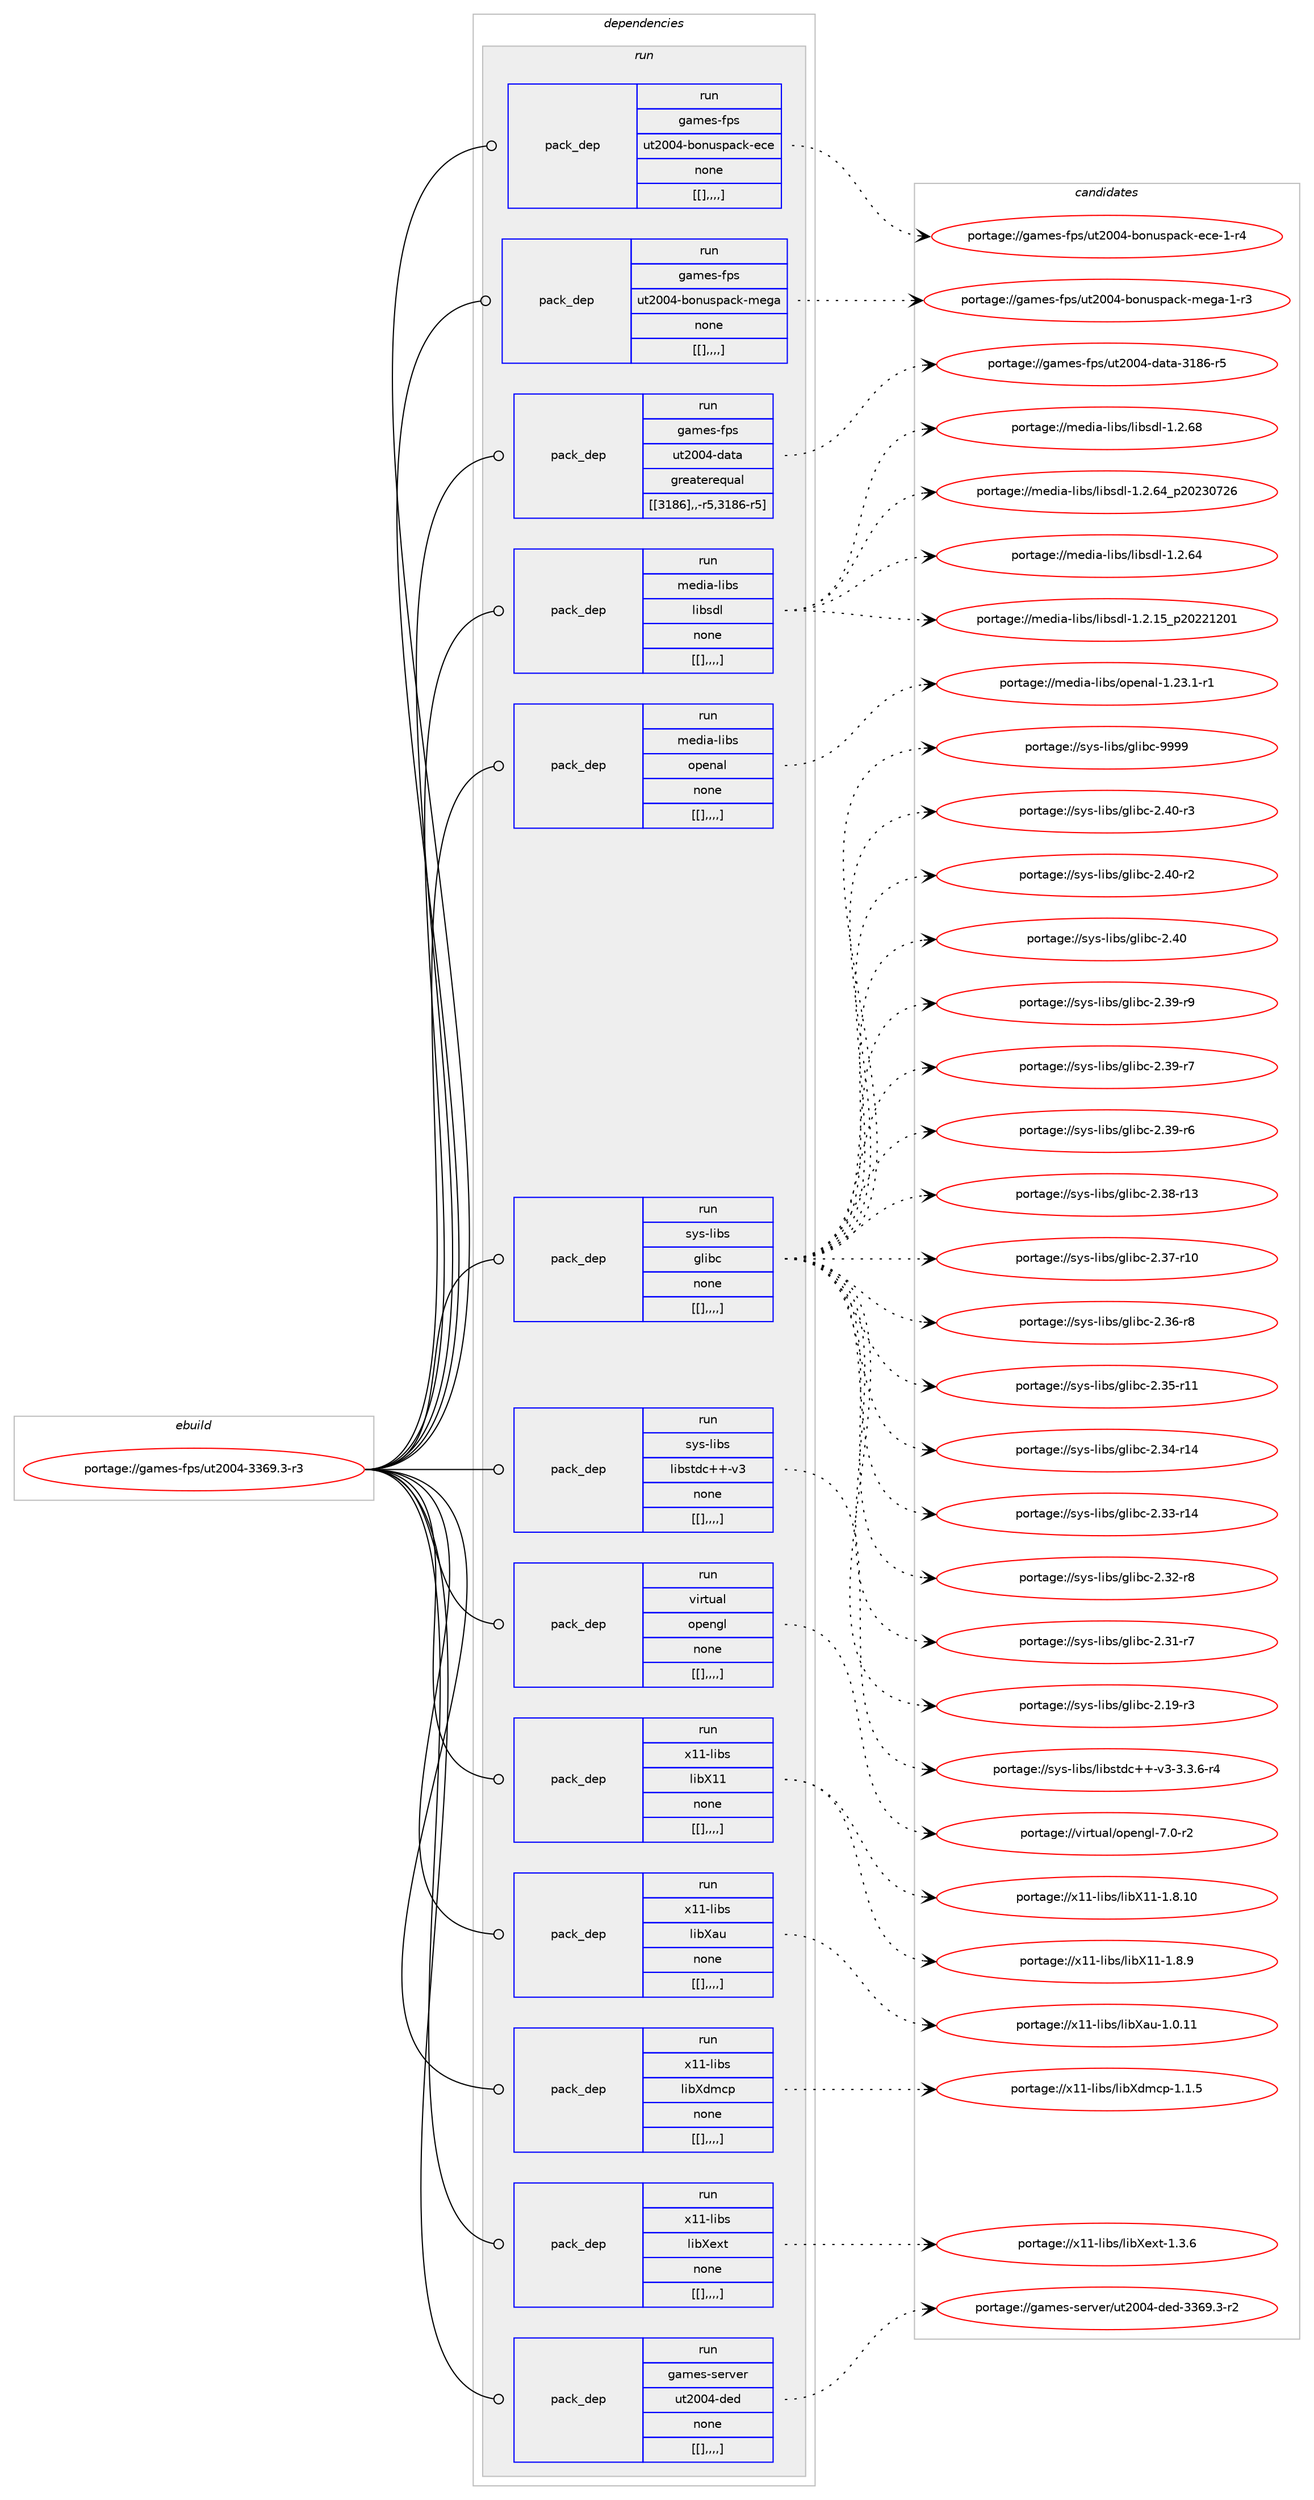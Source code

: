 digraph prolog {

# *************
# Graph options
# *************

newrank=true;
concentrate=true;
compound=true;
graph [rankdir=LR,fontname=Helvetica,fontsize=10,ranksep=1.5];#, ranksep=2.5, nodesep=0.2];
edge  [arrowhead=vee];
node  [fontname=Helvetica,fontsize=10];

# **********
# The ebuild
# **********

subgraph cluster_leftcol {
color=gray;
label=<<i>ebuild</i>>;
id [label="portage://games-fps/ut2004-3369.3-r3", color=red, width=4, href="../games-fps/ut2004-3369.3-r3.svg"];
}

# ****************
# The dependencies
# ****************

subgraph cluster_midcol {
color=gray;
label=<<i>dependencies</i>>;
subgraph cluster_compile {
fillcolor="#eeeeee";
style=filled;
label=<<i>compile</i>>;
}
subgraph cluster_compileandrun {
fillcolor="#eeeeee";
style=filled;
label=<<i>compile and run</i>>;
}
subgraph cluster_run {
fillcolor="#eeeeee";
style=filled;
label=<<i>run</i>>;
subgraph pack166754 {
dependency234115 [label=<<TABLE BORDER="0" CELLBORDER="1" CELLSPACING="0" CELLPADDING="4" WIDTH="220"><TR><TD ROWSPAN="6" CELLPADDING="30">pack_dep</TD></TR><TR><TD WIDTH="110">run</TD></TR><TR><TD>games-fps</TD></TR><TR><TD>ut2004-bonuspack-ece</TD></TR><TR><TD>none</TD></TR><TR><TD>[[],,,,]</TD></TR></TABLE>>, shape=none, color=blue];
}
id:e -> dependency234115:w [weight=20,style="solid",arrowhead="odot"];
subgraph pack166755 {
dependency234116 [label=<<TABLE BORDER="0" CELLBORDER="1" CELLSPACING="0" CELLPADDING="4" WIDTH="220"><TR><TD ROWSPAN="6" CELLPADDING="30">pack_dep</TD></TR><TR><TD WIDTH="110">run</TD></TR><TR><TD>games-fps</TD></TR><TR><TD>ut2004-bonuspack-mega</TD></TR><TR><TD>none</TD></TR><TR><TD>[[],,,,]</TD></TR></TABLE>>, shape=none, color=blue];
}
id:e -> dependency234116:w [weight=20,style="solid",arrowhead="odot"];
subgraph pack166756 {
dependency234117 [label=<<TABLE BORDER="0" CELLBORDER="1" CELLSPACING="0" CELLPADDING="4" WIDTH="220"><TR><TD ROWSPAN="6" CELLPADDING="30">pack_dep</TD></TR><TR><TD WIDTH="110">run</TD></TR><TR><TD>games-fps</TD></TR><TR><TD>ut2004-data</TD></TR><TR><TD>greaterequal</TD></TR><TR><TD>[[3186],,-r5,3186-r5]</TD></TR></TABLE>>, shape=none, color=blue];
}
id:e -> dependency234117:w [weight=20,style="solid",arrowhead="odot"];
subgraph pack166757 {
dependency234118 [label=<<TABLE BORDER="0" CELLBORDER="1" CELLSPACING="0" CELLPADDING="4" WIDTH="220"><TR><TD ROWSPAN="6" CELLPADDING="30">pack_dep</TD></TR><TR><TD WIDTH="110">run</TD></TR><TR><TD>media-libs</TD></TR><TR><TD>libsdl</TD></TR><TR><TD>none</TD></TR><TR><TD>[[],,,,]</TD></TR></TABLE>>, shape=none, color=blue];
}
id:e -> dependency234118:w [weight=20,style="solid",arrowhead="odot"];
subgraph pack166758 {
dependency234119 [label=<<TABLE BORDER="0" CELLBORDER="1" CELLSPACING="0" CELLPADDING="4" WIDTH="220"><TR><TD ROWSPAN="6" CELLPADDING="30">pack_dep</TD></TR><TR><TD WIDTH="110">run</TD></TR><TR><TD>media-libs</TD></TR><TR><TD>openal</TD></TR><TR><TD>none</TD></TR><TR><TD>[[],,,,]</TD></TR></TABLE>>, shape=none, color=blue];
}
id:e -> dependency234119:w [weight=20,style="solid",arrowhead="odot"];
subgraph pack166759 {
dependency234120 [label=<<TABLE BORDER="0" CELLBORDER="1" CELLSPACING="0" CELLPADDING="4" WIDTH="220"><TR><TD ROWSPAN="6" CELLPADDING="30">pack_dep</TD></TR><TR><TD WIDTH="110">run</TD></TR><TR><TD>sys-libs</TD></TR><TR><TD>glibc</TD></TR><TR><TD>none</TD></TR><TR><TD>[[],,,,]</TD></TR></TABLE>>, shape=none, color=blue];
}
id:e -> dependency234120:w [weight=20,style="solid",arrowhead="odot"];
subgraph pack166760 {
dependency234121 [label=<<TABLE BORDER="0" CELLBORDER="1" CELLSPACING="0" CELLPADDING="4" WIDTH="220"><TR><TD ROWSPAN="6" CELLPADDING="30">pack_dep</TD></TR><TR><TD WIDTH="110">run</TD></TR><TR><TD>sys-libs</TD></TR><TR><TD>libstdc++-v3</TD></TR><TR><TD>none</TD></TR><TR><TD>[[],,,,]</TD></TR></TABLE>>, shape=none, color=blue];
}
id:e -> dependency234121:w [weight=20,style="solid",arrowhead="odot"];
subgraph pack166761 {
dependency234122 [label=<<TABLE BORDER="0" CELLBORDER="1" CELLSPACING="0" CELLPADDING="4" WIDTH="220"><TR><TD ROWSPAN="6" CELLPADDING="30">pack_dep</TD></TR><TR><TD WIDTH="110">run</TD></TR><TR><TD>virtual</TD></TR><TR><TD>opengl</TD></TR><TR><TD>none</TD></TR><TR><TD>[[],,,,]</TD></TR></TABLE>>, shape=none, color=blue];
}
id:e -> dependency234122:w [weight=20,style="solid",arrowhead="odot"];
subgraph pack166762 {
dependency234123 [label=<<TABLE BORDER="0" CELLBORDER="1" CELLSPACING="0" CELLPADDING="4" WIDTH="220"><TR><TD ROWSPAN="6" CELLPADDING="30">pack_dep</TD></TR><TR><TD WIDTH="110">run</TD></TR><TR><TD>x11-libs</TD></TR><TR><TD>libX11</TD></TR><TR><TD>none</TD></TR><TR><TD>[[],,,,]</TD></TR></TABLE>>, shape=none, color=blue];
}
id:e -> dependency234123:w [weight=20,style="solid",arrowhead="odot"];
subgraph pack166763 {
dependency234124 [label=<<TABLE BORDER="0" CELLBORDER="1" CELLSPACING="0" CELLPADDING="4" WIDTH="220"><TR><TD ROWSPAN="6" CELLPADDING="30">pack_dep</TD></TR><TR><TD WIDTH="110">run</TD></TR><TR><TD>x11-libs</TD></TR><TR><TD>libXau</TD></TR><TR><TD>none</TD></TR><TR><TD>[[],,,,]</TD></TR></TABLE>>, shape=none, color=blue];
}
id:e -> dependency234124:w [weight=20,style="solid",arrowhead="odot"];
subgraph pack166764 {
dependency234125 [label=<<TABLE BORDER="0" CELLBORDER="1" CELLSPACING="0" CELLPADDING="4" WIDTH="220"><TR><TD ROWSPAN="6" CELLPADDING="30">pack_dep</TD></TR><TR><TD WIDTH="110">run</TD></TR><TR><TD>x11-libs</TD></TR><TR><TD>libXdmcp</TD></TR><TR><TD>none</TD></TR><TR><TD>[[],,,,]</TD></TR></TABLE>>, shape=none, color=blue];
}
id:e -> dependency234125:w [weight=20,style="solid",arrowhead="odot"];
subgraph pack166765 {
dependency234126 [label=<<TABLE BORDER="0" CELLBORDER="1" CELLSPACING="0" CELLPADDING="4" WIDTH="220"><TR><TD ROWSPAN="6" CELLPADDING="30">pack_dep</TD></TR><TR><TD WIDTH="110">run</TD></TR><TR><TD>x11-libs</TD></TR><TR><TD>libXext</TD></TR><TR><TD>none</TD></TR><TR><TD>[[],,,,]</TD></TR></TABLE>>, shape=none, color=blue];
}
id:e -> dependency234126:w [weight=20,style="solid",arrowhead="odot"];
subgraph pack166766 {
dependency234127 [label=<<TABLE BORDER="0" CELLBORDER="1" CELLSPACING="0" CELLPADDING="4" WIDTH="220"><TR><TD ROWSPAN="6" CELLPADDING="30">pack_dep</TD></TR><TR><TD WIDTH="110">run</TD></TR><TR><TD>games-server</TD></TR><TR><TD>ut2004-ded</TD></TR><TR><TD>none</TD></TR><TR><TD>[[],,,,]</TD></TR></TABLE>>, shape=none, color=blue];
}
id:e -> dependency234127:w [weight=20,style="solid",arrowhead="odot"];
}
}

# **************
# The candidates
# **************

subgraph cluster_choices {
rank=same;
color=gray;
label=<<i>candidates</i>>;

subgraph choice166754 {
color=black;
nodesep=1;
choice1039710910111545102112115471171165048485245981111101171151129799107451019910145494511452 [label="portage://games-fps/ut2004-bonuspack-ece-1-r4", color=red, width=4,href="../games-fps/ut2004-bonuspack-ece-1-r4.svg"];
dependency234115:e -> choice1039710910111545102112115471171165048485245981111101171151129799107451019910145494511452:w [style=dotted,weight="100"];
}
subgraph choice166755 {
color=black;
nodesep=1;
choice1039710910111545102112115471171165048485245981111101171151129799107451091011039745494511451 [label="portage://games-fps/ut2004-bonuspack-mega-1-r3", color=red, width=4,href="../games-fps/ut2004-bonuspack-mega-1-r3.svg"];
dependency234116:e -> choice1039710910111545102112115471171165048485245981111101171151129799107451091011039745494511451:w [style=dotted,weight="100"];
}
subgraph choice166756 {
color=black;
nodesep=1;
choice1039710910111545102112115471171165048485245100971169745514956544511453 [label="portage://games-fps/ut2004-data-3186-r5", color=red, width=4,href="../games-fps/ut2004-data-3186-r5.svg"];
dependency234117:e -> choice1039710910111545102112115471171165048485245100971169745514956544511453:w [style=dotted,weight="100"];
}
subgraph choice166757 {
color=black;
nodesep=1;
choice109101100105974510810598115471081059811510010845494650465456 [label="portage://media-libs/libsdl-1.2.68", color=red, width=4,href="../media-libs/libsdl-1.2.68.svg"];
choice109101100105974510810598115471081059811510010845494650465452951125048505148555054 [label="portage://media-libs/libsdl-1.2.64_p20230726", color=red, width=4,href="../media-libs/libsdl-1.2.64_p20230726.svg"];
choice109101100105974510810598115471081059811510010845494650465452 [label="portage://media-libs/libsdl-1.2.64", color=red, width=4,href="../media-libs/libsdl-1.2.64.svg"];
choice109101100105974510810598115471081059811510010845494650464953951125048505049504849 [label="portage://media-libs/libsdl-1.2.15_p20221201", color=red, width=4,href="../media-libs/libsdl-1.2.15_p20221201.svg"];
dependency234118:e -> choice109101100105974510810598115471081059811510010845494650465456:w [style=dotted,weight="100"];
dependency234118:e -> choice109101100105974510810598115471081059811510010845494650465452951125048505148555054:w [style=dotted,weight="100"];
dependency234118:e -> choice109101100105974510810598115471081059811510010845494650465452:w [style=dotted,weight="100"];
dependency234118:e -> choice109101100105974510810598115471081059811510010845494650464953951125048505049504849:w [style=dotted,weight="100"];
}
subgraph choice166758 {
color=black;
nodesep=1;
choice1091011001059745108105981154711111210111097108454946505146494511449 [label="portage://media-libs/openal-1.23.1-r1", color=red, width=4,href="../media-libs/openal-1.23.1-r1.svg"];
dependency234119:e -> choice1091011001059745108105981154711111210111097108454946505146494511449:w [style=dotted,weight="100"];
}
subgraph choice166759 {
color=black;
nodesep=1;
choice11512111545108105981154710310810598994557575757 [label="portage://sys-libs/glibc-9999", color=red, width=4,href="../sys-libs/glibc-9999.svg"];
choice115121115451081059811547103108105989945504652484511451 [label="portage://sys-libs/glibc-2.40-r3", color=red, width=4,href="../sys-libs/glibc-2.40-r3.svg"];
choice115121115451081059811547103108105989945504652484511450 [label="portage://sys-libs/glibc-2.40-r2", color=red, width=4,href="../sys-libs/glibc-2.40-r2.svg"];
choice11512111545108105981154710310810598994550465248 [label="portage://sys-libs/glibc-2.40", color=red, width=4,href="../sys-libs/glibc-2.40.svg"];
choice115121115451081059811547103108105989945504651574511457 [label="portage://sys-libs/glibc-2.39-r9", color=red, width=4,href="../sys-libs/glibc-2.39-r9.svg"];
choice115121115451081059811547103108105989945504651574511455 [label="portage://sys-libs/glibc-2.39-r7", color=red, width=4,href="../sys-libs/glibc-2.39-r7.svg"];
choice115121115451081059811547103108105989945504651574511454 [label="portage://sys-libs/glibc-2.39-r6", color=red, width=4,href="../sys-libs/glibc-2.39-r6.svg"];
choice11512111545108105981154710310810598994550465156451144951 [label="portage://sys-libs/glibc-2.38-r13", color=red, width=4,href="../sys-libs/glibc-2.38-r13.svg"];
choice11512111545108105981154710310810598994550465155451144948 [label="portage://sys-libs/glibc-2.37-r10", color=red, width=4,href="../sys-libs/glibc-2.37-r10.svg"];
choice115121115451081059811547103108105989945504651544511456 [label="portage://sys-libs/glibc-2.36-r8", color=red, width=4,href="../sys-libs/glibc-2.36-r8.svg"];
choice11512111545108105981154710310810598994550465153451144949 [label="portage://sys-libs/glibc-2.35-r11", color=red, width=4,href="../sys-libs/glibc-2.35-r11.svg"];
choice11512111545108105981154710310810598994550465152451144952 [label="portage://sys-libs/glibc-2.34-r14", color=red, width=4,href="../sys-libs/glibc-2.34-r14.svg"];
choice11512111545108105981154710310810598994550465151451144952 [label="portage://sys-libs/glibc-2.33-r14", color=red, width=4,href="../sys-libs/glibc-2.33-r14.svg"];
choice115121115451081059811547103108105989945504651504511456 [label="portage://sys-libs/glibc-2.32-r8", color=red, width=4,href="../sys-libs/glibc-2.32-r8.svg"];
choice115121115451081059811547103108105989945504651494511455 [label="portage://sys-libs/glibc-2.31-r7", color=red, width=4,href="../sys-libs/glibc-2.31-r7.svg"];
choice115121115451081059811547103108105989945504649574511451 [label="portage://sys-libs/glibc-2.19-r3", color=red, width=4,href="../sys-libs/glibc-2.19-r3.svg"];
dependency234120:e -> choice11512111545108105981154710310810598994557575757:w [style=dotted,weight="100"];
dependency234120:e -> choice115121115451081059811547103108105989945504652484511451:w [style=dotted,weight="100"];
dependency234120:e -> choice115121115451081059811547103108105989945504652484511450:w [style=dotted,weight="100"];
dependency234120:e -> choice11512111545108105981154710310810598994550465248:w [style=dotted,weight="100"];
dependency234120:e -> choice115121115451081059811547103108105989945504651574511457:w [style=dotted,weight="100"];
dependency234120:e -> choice115121115451081059811547103108105989945504651574511455:w [style=dotted,weight="100"];
dependency234120:e -> choice115121115451081059811547103108105989945504651574511454:w [style=dotted,weight="100"];
dependency234120:e -> choice11512111545108105981154710310810598994550465156451144951:w [style=dotted,weight="100"];
dependency234120:e -> choice11512111545108105981154710310810598994550465155451144948:w [style=dotted,weight="100"];
dependency234120:e -> choice115121115451081059811547103108105989945504651544511456:w [style=dotted,weight="100"];
dependency234120:e -> choice11512111545108105981154710310810598994550465153451144949:w [style=dotted,weight="100"];
dependency234120:e -> choice11512111545108105981154710310810598994550465152451144952:w [style=dotted,weight="100"];
dependency234120:e -> choice11512111545108105981154710310810598994550465151451144952:w [style=dotted,weight="100"];
dependency234120:e -> choice115121115451081059811547103108105989945504651504511456:w [style=dotted,weight="100"];
dependency234120:e -> choice115121115451081059811547103108105989945504651494511455:w [style=dotted,weight="100"];
dependency234120:e -> choice115121115451081059811547103108105989945504649574511451:w [style=dotted,weight="100"];
}
subgraph choice166760 {
color=black;
nodesep=1;
choice1151211154510810598115471081059811511610099434345118514551465146544511452 [label="portage://sys-libs/libstdc++-v3-3.3.6-r4", color=red, width=4,href="../sys-libs/libstdc++-v3-3.3.6-r4.svg"];
dependency234121:e -> choice1151211154510810598115471081059811511610099434345118514551465146544511452:w [style=dotted,weight="100"];
}
subgraph choice166761 {
color=black;
nodesep=1;
choice1181051141161179710847111112101110103108455546484511450 [label="portage://virtual/opengl-7.0-r2", color=red, width=4,href="../virtual/opengl-7.0-r2.svg"];
dependency234122:e -> choice1181051141161179710847111112101110103108455546484511450:w [style=dotted,weight="100"];
}
subgraph choice166762 {
color=black;
nodesep=1;
choice12049494510810598115471081059888494945494656464948 [label="portage://x11-libs/libX11-1.8.10", color=red, width=4,href="../x11-libs/libX11-1.8.10.svg"];
choice120494945108105981154710810598884949454946564657 [label="portage://x11-libs/libX11-1.8.9", color=red, width=4,href="../x11-libs/libX11-1.8.9.svg"];
dependency234123:e -> choice12049494510810598115471081059888494945494656464948:w [style=dotted,weight="100"];
dependency234123:e -> choice120494945108105981154710810598884949454946564657:w [style=dotted,weight="100"];
}
subgraph choice166763 {
color=black;
nodesep=1;
choice120494945108105981154710810598889711745494648464949 [label="portage://x11-libs/libXau-1.0.11", color=red, width=4,href="../x11-libs/libXau-1.0.11.svg"];
dependency234124:e -> choice120494945108105981154710810598889711745494648464949:w [style=dotted,weight="100"];
}
subgraph choice166764 {
color=black;
nodesep=1;
choice1204949451081059811547108105988810010999112454946494653 [label="portage://x11-libs/libXdmcp-1.1.5", color=red, width=4,href="../x11-libs/libXdmcp-1.1.5.svg"];
dependency234125:e -> choice1204949451081059811547108105988810010999112454946494653:w [style=dotted,weight="100"];
}
subgraph choice166765 {
color=black;
nodesep=1;
choice12049494510810598115471081059888101120116454946514654 [label="portage://x11-libs/libXext-1.3.6", color=red, width=4,href="../x11-libs/libXext-1.3.6.svg"];
dependency234126:e -> choice12049494510810598115471081059888101120116454946514654:w [style=dotted,weight="100"];
}
subgraph choice166766 {
color=black;
nodesep=1;
choice1039710910111545115101114118101114471171165048485245100101100455151545746514511450 [label="portage://games-server/ut2004-ded-3369.3-r2", color=red, width=4,href="../games-server/ut2004-ded-3369.3-r2.svg"];
dependency234127:e -> choice1039710910111545115101114118101114471171165048485245100101100455151545746514511450:w [style=dotted,weight="100"];
}
}

}

